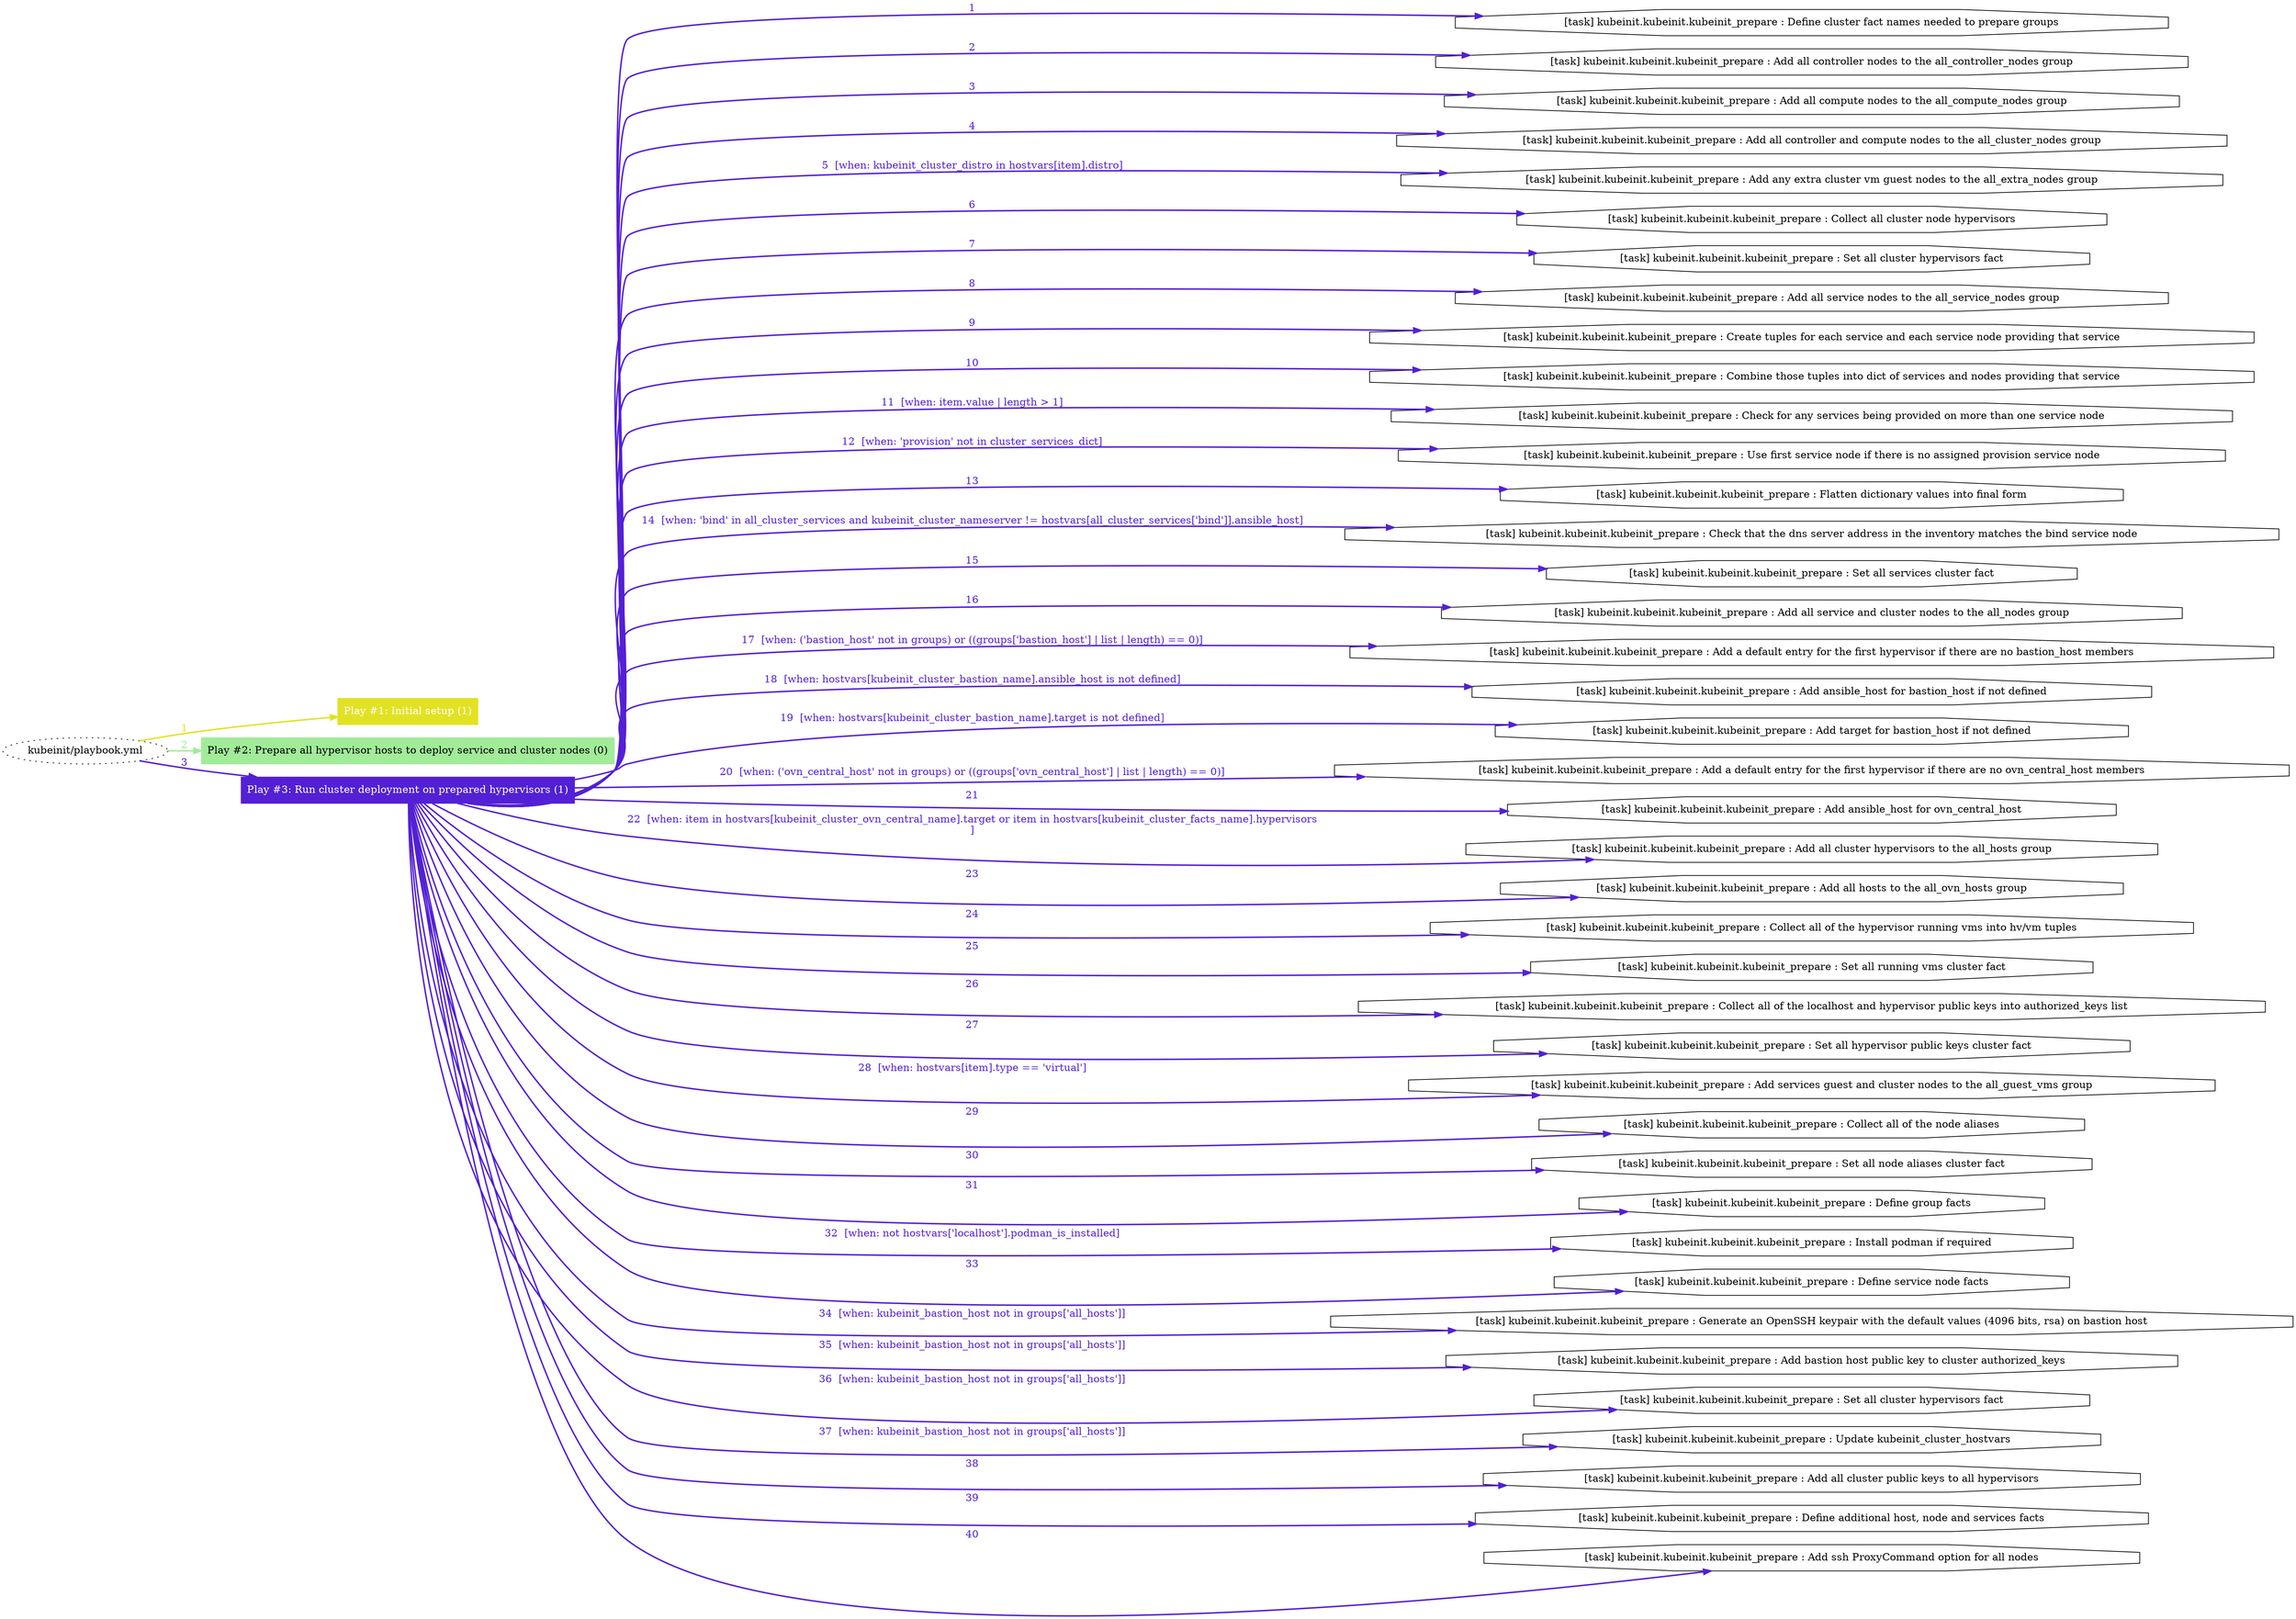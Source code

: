 digraph "kubeinit/playbook.yml "{
	graph [concentrate=true ordering=in rankdir=LR ratio=fill]
	edge [esep=5 sep=10]
	"kubeinit/playbook.yml" [id=root_node style=dotted]
	subgraph "Play #1: Initial setup (1) "{
		"Play #1: Initial setup (1)" [color="#e2e224" fontcolor="#ffffff" id="play_8a7087a4-1d30-447e-92be-56e4b9d329c7" shape=box style=filled tooltip=localhost]
		"kubeinit/playbook.yml" -> "Play #1: Initial setup (1)" [label=1 color="#e2e224" fontcolor="#e2e224" id="edge_fa4a85b4-3142-4fcc-a499-07f418a02c6d" style=bold]
	}
	subgraph "Play #2: Prepare all hypervisor hosts to deploy service and cluster nodes (0) "{
		"Play #2: Prepare all hypervisor hosts to deploy service and cluster nodes (0)" [color="#a1eb99" fontcolor="#000000" id="play_b8932059-1ab7-46cc-97f8-c8b14e6a4a1f" shape=box style=filled tooltip=""]
		"kubeinit/playbook.yml" -> "Play #2: Prepare all hypervisor hosts to deploy service and cluster nodes (0)" [label=2 color="#a1eb99" fontcolor="#a1eb99" id="edge_93bddd09-7d5e-4fb0-a1ad-d5a5eeb4fa6a" style=bold]
	}
	subgraph "Play #3: Run cluster deployment on prepared hypervisors (1) "{
		"Play #3: Run cluster deployment on prepared hypervisors (1)" [color="#5320d5" fontcolor="#ffffff" id="play_9c1d1d10-a381-46bd-a2c5-fa0ac5c98cf1" shape=box style=filled tooltip=localhost]
		"kubeinit/playbook.yml" -> "Play #3: Run cluster deployment on prepared hypervisors (1)" [label=3 color="#5320d5" fontcolor="#5320d5" id="edge_7d3f7250-26cd-4070-a658-c1e3d67a5473" style=bold]
		"task_054c4211-de4f-4dcc-b072-a74a63c65680" [label="[task] kubeinit.kubeinit.kubeinit_prepare : Define cluster fact names needed to prepare groups" id="task_054c4211-de4f-4dcc-b072-a74a63c65680" shape=octagon tooltip="[task] kubeinit.kubeinit.kubeinit_prepare : Define cluster fact names needed to prepare groups"]
		"Play #3: Run cluster deployment on prepared hypervisors (1)" -> "task_054c4211-de4f-4dcc-b072-a74a63c65680" [label=1 color="#5320d5" fontcolor="#5320d5" id="edge_60cc0e65-af13-4769-af93-2fd70747e09f" style=bold]
		"task_4705bb26-02b3-48bc-96fb-9a8f52dd5f11" [label="[task] kubeinit.kubeinit.kubeinit_prepare : Add all controller nodes to the all_controller_nodes group" id="task_4705bb26-02b3-48bc-96fb-9a8f52dd5f11" shape=octagon tooltip="[task] kubeinit.kubeinit.kubeinit_prepare : Add all controller nodes to the all_controller_nodes group"]
		"Play #3: Run cluster deployment on prepared hypervisors (1)" -> "task_4705bb26-02b3-48bc-96fb-9a8f52dd5f11" [label=2 color="#5320d5" fontcolor="#5320d5" id="edge_20bbefbc-4767-4476-aabc-3ddb1388fe93" style=bold]
		"task_7dc04faa-8794-4171-a66c-43513d298bf2" [label="[task] kubeinit.kubeinit.kubeinit_prepare : Add all compute nodes to the all_compute_nodes group" id="task_7dc04faa-8794-4171-a66c-43513d298bf2" shape=octagon tooltip="[task] kubeinit.kubeinit.kubeinit_prepare : Add all compute nodes to the all_compute_nodes group"]
		"Play #3: Run cluster deployment on prepared hypervisors (1)" -> "task_7dc04faa-8794-4171-a66c-43513d298bf2" [label=3 color="#5320d5" fontcolor="#5320d5" id="edge_62157d30-24b5-4e9a-9214-349d8bd32bb1" style=bold]
		"task_e8ce5808-5597-4719-a726-9dab525c739a" [label="[task] kubeinit.kubeinit.kubeinit_prepare : Add all controller and compute nodes to the all_cluster_nodes group" id="task_e8ce5808-5597-4719-a726-9dab525c739a" shape=octagon tooltip="[task] kubeinit.kubeinit.kubeinit_prepare : Add all controller and compute nodes to the all_cluster_nodes group"]
		"Play #3: Run cluster deployment on prepared hypervisors (1)" -> "task_e8ce5808-5597-4719-a726-9dab525c739a" [label=4 color="#5320d5" fontcolor="#5320d5" id="edge_b890696b-dd75-49f2-b5d9-ad87d0ec8889" style=bold]
		"task_49fdda43-354c-4340-8136-5857ad0ce61b" [label="[task] kubeinit.kubeinit.kubeinit_prepare : Add any extra cluster vm guest nodes to the all_extra_nodes group" id="task_49fdda43-354c-4340-8136-5857ad0ce61b" shape=octagon tooltip="[task] kubeinit.kubeinit.kubeinit_prepare : Add any extra cluster vm guest nodes to the all_extra_nodes group"]
		"Play #3: Run cluster deployment on prepared hypervisors (1)" -> "task_49fdda43-354c-4340-8136-5857ad0ce61b" [label="5  [when: kubeinit_cluster_distro in hostvars[item].distro]" color="#5320d5" fontcolor="#5320d5" id="edge_3d4eeeda-6507-4656-b359-25f5bc2857bd" style=bold]
		"task_9ba5bb70-8bdb-435e-b1ba-27e1027a96df" [label="[task] kubeinit.kubeinit.kubeinit_prepare : Collect all cluster node hypervisors" id="task_9ba5bb70-8bdb-435e-b1ba-27e1027a96df" shape=octagon tooltip="[task] kubeinit.kubeinit.kubeinit_prepare : Collect all cluster node hypervisors"]
		"Play #3: Run cluster deployment on prepared hypervisors (1)" -> "task_9ba5bb70-8bdb-435e-b1ba-27e1027a96df" [label=6 color="#5320d5" fontcolor="#5320d5" id="edge_e226de6e-1abd-4d66-8602-38854d15cee4" style=bold]
		"task_7f75256d-5b84-4d88-9c81-469017802824" [label="[task] kubeinit.kubeinit.kubeinit_prepare : Set all cluster hypervisors fact" id="task_7f75256d-5b84-4d88-9c81-469017802824" shape=octagon tooltip="[task] kubeinit.kubeinit.kubeinit_prepare : Set all cluster hypervisors fact"]
		"Play #3: Run cluster deployment on prepared hypervisors (1)" -> "task_7f75256d-5b84-4d88-9c81-469017802824" [label=7 color="#5320d5" fontcolor="#5320d5" id="edge_a0f9c765-d2e6-4471-87bb-d43308bd8944" style=bold]
		"task_a262cb2c-e5e1-4bb3-b1d0-2eb121d1632c" [label="[task] kubeinit.kubeinit.kubeinit_prepare : Add all service nodes to the all_service_nodes group" id="task_a262cb2c-e5e1-4bb3-b1d0-2eb121d1632c" shape=octagon tooltip="[task] kubeinit.kubeinit.kubeinit_prepare : Add all service nodes to the all_service_nodes group"]
		"Play #3: Run cluster deployment on prepared hypervisors (1)" -> "task_a262cb2c-e5e1-4bb3-b1d0-2eb121d1632c" [label=8 color="#5320d5" fontcolor="#5320d5" id="edge_f488ec81-f7e9-4f0c-a773-455e47187cf0" style=bold]
		"task_64165e28-a6af-4560-a6a6-9f70d6a18a7a" [label="[task] kubeinit.kubeinit.kubeinit_prepare : Create tuples for each service and each service node providing that service" id="task_64165e28-a6af-4560-a6a6-9f70d6a18a7a" shape=octagon tooltip="[task] kubeinit.kubeinit.kubeinit_prepare : Create tuples for each service and each service node providing that service"]
		"Play #3: Run cluster deployment on prepared hypervisors (1)" -> "task_64165e28-a6af-4560-a6a6-9f70d6a18a7a" [label=9 color="#5320d5" fontcolor="#5320d5" id="edge_cf8121b3-116f-45ec-9cf2-d16312537a3a" style=bold]
		"task_8493a1ba-cc07-493e-a20f-ae1723bf7b02" [label="[task] kubeinit.kubeinit.kubeinit_prepare : Combine those tuples into dict of services and nodes providing that service" id="task_8493a1ba-cc07-493e-a20f-ae1723bf7b02" shape=octagon tooltip="[task] kubeinit.kubeinit.kubeinit_prepare : Combine those tuples into dict of services and nodes providing that service"]
		"Play #3: Run cluster deployment on prepared hypervisors (1)" -> "task_8493a1ba-cc07-493e-a20f-ae1723bf7b02" [label=10 color="#5320d5" fontcolor="#5320d5" id="edge_2b93c116-3c14-40b1-b6d1-2dbd62543bce" style=bold]
		"task_b36e04e4-1e3a-45aa-94a8-4cdd8bcb5ce8" [label="[task] kubeinit.kubeinit.kubeinit_prepare : Check for any services being provided on more than one service node" id="task_b36e04e4-1e3a-45aa-94a8-4cdd8bcb5ce8" shape=octagon tooltip="[task] kubeinit.kubeinit.kubeinit_prepare : Check for any services being provided on more than one service node"]
		"Play #3: Run cluster deployment on prepared hypervisors (1)" -> "task_b36e04e4-1e3a-45aa-94a8-4cdd8bcb5ce8" [label="11  [when: item.value | length > 1]" color="#5320d5" fontcolor="#5320d5" id="edge_fbd7da4a-7d3a-4d94-ba2a-ff4089091c25" style=bold]
		"task_d2c31fe4-5eb2-4dc7-9afe-b7f8c7fac2b2" [label="[task] kubeinit.kubeinit.kubeinit_prepare : Use first service node if there is no assigned provision service node" id="task_d2c31fe4-5eb2-4dc7-9afe-b7f8c7fac2b2" shape=octagon tooltip="[task] kubeinit.kubeinit.kubeinit_prepare : Use first service node if there is no assigned provision service node"]
		"Play #3: Run cluster deployment on prepared hypervisors (1)" -> "task_d2c31fe4-5eb2-4dc7-9afe-b7f8c7fac2b2" [label="12  [when: 'provision' not in cluster_services_dict]" color="#5320d5" fontcolor="#5320d5" id="edge_9df28ab3-d76b-44a7-9f6f-75addd1ac31d" style=bold]
		"task_0978ee3c-4ccc-40ab-8d48-d987669020b9" [label="[task] kubeinit.kubeinit.kubeinit_prepare : Flatten dictionary values into final form" id="task_0978ee3c-4ccc-40ab-8d48-d987669020b9" shape=octagon tooltip="[task] kubeinit.kubeinit.kubeinit_prepare : Flatten dictionary values into final form"]
		"Play #3: Run cluster deployment on prepared hypervisors (1)" -> "task_0978ee3c-4ccc-40ab-8d48-d987669020b9" [label=13 color="#5320d5" fontcolor="#5320d5" id="edge_67ed7c0b-6e81-4d68-89a6-c2b78f55c698" style=bold]
		"task_a30d0c25-721f-4f5c-9f7f-db5c6b59193f" [label="[task] kubeinit.kubeinit.kubeinit_prepare : Check that the dns server address in the inventory matches the bind service node" id="task_a30d0c25-721f-4f5c-9f7f-db5c6b59193f" shape=octagon tooltip="[task] kubeinit.kubeinit.kubeinit_prepare : Check that the dns server address in the inventory matches the bind service node"]
		"Play #3: Run cluster deployment on prepared hypervisors (1)" -> "task_a30d0c25-721f-4f5c-9f7f-db5c6b59193f" [label="14  [when: 'bind' in all_cluster_services and kubeinit_cluster_nameserver != hostvars[all_cluster_services['bind']].ansible_host]" color="#5320d5" fontcolor="#5320d5" id="edge_180554d9-c38a-4807-85e4-1a55d58ccf0a" style=bold]
		"task_47570bdf-651f-4285-9b45-02d03cd9b544" [label="[task] kubeinit.kubeinit.kubeinit_prepare : Set all services cluster fact" id="task_47570bdf-651f-4285-9b45-02d03cd9b544" shape=octagon tooltip="[task] kubeinit.kubeinit.kubeinit_prepare : Set all services cluster fact"]
		"Play #3: Run cluster deployment on prepared hypervisors (1)" -> "task_47570bdf-651f-4285-9b45-02d03cd9b544" [label=15 color="#5320d5" fontcolor="#5320d5" id="edge_9e32c5a6-3726-4a1e-81fa-22d895df6ca3" style=bold]
		"task_02592e5b-a139-4ff7-83f3-3133b3561245" [label="[task] kubeinit.kubeinit.kubeinit_prepare : Add all service and cluster nodes to the all_nodes group" id="task_02592e5b-a139-4ff7-83f3-3133b3561245" shape=octagon tooltip="[task] kubeinit.kubeinit.kubeinit_prepare : Add all service and cluster nodes to the all_nodes group"]
		"Play #3: Run cluster deployment on prepared hypervisors (1)" -> "task_02592e5b-a139-4ff7-83f3-3133b3561245" [label=16 color="#5320d5" fontcolor="#5320d5" id="edge_d9c207d7-1317-415c-a3bf-43b33435cae0" style=bold]
		"task_c3d31d14-78a7-4ebc-88ab-d2df79a501c5" [label="[task] kubeinit.kubeinit.kubeinit_prepare : Add a default entry for the first hypervisor if there are no bastion_host members" id="task_c3d31d14-78a7-4ebc-88ab-d2df79a501c5" shape=octagon tooltip="[task] kubeinit.kubeinit.kubeinit_prepare : Add a default entry for the first hypervisor if there are no bastion_host members"]
		"Play #3: Run cluster deployment on prepared hypervisors (1)" -> "task_c3d31d14-78a7-4ebc-88ab-d2df79a501c5" [label="17  [when: ('bastion_host' not in groups) or ((groups['bastion_host'] | list | length) == 0)]" color="#5320d5" fontcolor="#5320d5" id="edge_72f5dc4a-ca3a-40d9-bbfc-e298025383a4" style=bold]
		"task_ef128d4c-f80c-44ad-8838-25f63a5a82f0" [label="[task] kubeinit.kubeinit.kubeinit_prepare : Add ansible_host for bastion_host if not defined" id="task_ef128d4c-f80c-44ad-8838-25f63a5a82f0" shape=octagon tooltip="[task] kubeinit.kubeinit.kubeinit_prepare : Add ansible_host for bastion_host if not defined"]
		"Play #3: Run cluster deployment on prepared hypervisors (1)" -> "task_ef128d4c-f80c-44ad-8838-25f63a5a82f0" [label="18  [when: hostvars[kubeinit_cluster_bastion_name].ansible_host is not defined]" color="#5320d5" fontcolor="#5320d5" id="edge_df13a6ca-b9f6-4315-a08f-84e1d9e11ead" style=bold]
		"task_c9291ef4-bdc4-41c4-98d1-cac7eb0c6a3f" [label="[task] kubeinit.kubeinit.kubeinit_prepare : Add target for bastion_host if not defined" id="task_c9291ef4-bdc4-41c4-98d1-cac7eb0c6a3f" shape=octagon tooltip="[task] kubeinit.kubeinit.kubeinit_prepare : Add target for bastion_host if not defined"]
		"Play #3: Run cluster deployment on prepared hypervisors (1)" -> "task_c9291ef4-bdc4-41c4-98d1-cac7eb0c6a3f" [label="19  [when: hostvars[kubeinit_cluster_bastion_name].target is not defined]" color="#5320d5" fontcolor="#5320d5" id="edge_3d8ac7cd-35ef-4976-997a-21cd89369469" style=bold]
		"task_b6ec6dea-ecc5-4fef-8e54-eca90c36680f" [label="[task] kubeinit.kubeinit.kubeinit_prepare : Add a default entry for the first hypervisor if there are no ovn_central_host members" id="task_b6ec6dea-ecc5-4fef-8e54-eca90c36680f" shape=octagon tooltip="[task] kubeinit.kubeinit.kubeinit_prepare : Add a default entry for the first hypervisor if there are no ovn_central_host members"]
		"Play #3: Run cluster deployment on prepared hypervisors (1)" -> "task_b6ec6dea-ecc5-4fef-8e54-eca90c36680f" [label="20  [when: ('ovn_central_host' not in groups) or ((groups['ovn_central_host'] | list | length) == 0)]" color="#5320d5" fontcolor="#5320d5" id="edge_a3148ed4-d984-4ddd-a51f-11c441b84c17" style=bold]
		"task_3fb6866e-e55a-464c-b5d9-2bc2c3fc7ba9" [label="[task] kubeinit.kubeinit.kubeinit_prepare : Add ansible_host for ovn_central_host" id="task_3fb6866e-e55a-464c-b5d9-2bc2c3fc7ba9" shape=octagon tooltip="[task] kubeinit.kubeinit.kubeinit_prepare : Add ansible_host for ovn_central_host"]
		"Play #3: Run cluster deployment on prepared hypervisors (1)" -> "task_3fb6866e-e55a-464c-b5d9-2bc2c3fc7ba9" [label=21 color="#5320d5" fontcolor="#5320d5" id="edge_1e04fe58-f3de-4316-b2f7-08ef0ea51c2d" style=bold]
		"task_57814d73-85ce-4998-9796-429a86d9cad6" [label="[task] kubeinit.kubeinit.kubeinit_prepare : Add all cluster hypervisors to the all_hosts group" id="task_57814d73-85ce-4998-9796-429a86d9cad6" shape=octagon tooltip="[task] kubeinit.kubeinit.kubeinit_prepare : Add all cluster hypervisors to the all_hosts group"]
		"Play #3: Run cluster deployment on prepared hypervisors (1)" -> "task_57814d73-85ce-4998-9796-429a86d9cad6" [label="22  [when: item in hostvars[kubeinit_cluster_ovn_central_name].target or item in hostvars[kubeinit_cluster_facts_name].hypervisors
]" color="#5320d5" fontcolor="#5320d5" id="edge_1c1cf0a5-acf3-49ee-9219-25a28981589f" style=bold]
		"task_5de44069-30ec-4f37-ad4a-4e4ff4e45b41" [label="[task] kubeinit.kubeinit.kubeinit_prepare : Add all hosts to the all_ovn_hosts group" id="task_5de44069-30ec-4f37-ad4a-4e4ff4e45b41" shape=octagon tooltip="[task] kubeinit.kubeinit.kubeinit_prepare : Add all hosts to the all_ovn_hosts group"]
		"Play #3: Run cluster deployment on prepared hypervisors (1)" -> "task_5de44069-30ec-4f37-ad4a-4e4ff4e45b41" [label=23 color="#5320d5" fontcolor="#5320d5" id="edge_0eec32b2-1f45-4aa0-bcf1-0ebe02dffbcb" style=bold]
		"task_4c50bc2d-7319-4254-90a2-4a06a2ac009c" [label="[task] kubeinit.kubeinit.kubeinit_prepare : Collect all of the hypervisor running vms into hv/vm tuples" id="task_4c50bc2d-7319-4254-90a2-4a06a2ac009c" shape=octagon tooltip="[task] kubeinit.kubeinit.kubeinit_prepare : Collect all of the hypervisor running vms into hv/vm tuples"]
		"Play #3: Run cluster deployment on prepared hypervisors (1)" -> "task_4c50bc2d-7319-4254-90a2-4a06a2ac009c" [label=24 color="#5320d5" fontcolor="#5320d5" id="edge_51154b75-0af1-483f-ad3a-3dcfc632a519" style=bold]
		"task_1ac6b38b-86e1-4b01-a0d8-0822ae9a258d" [label="[task] kubeinit.kubeinit.kubeinit_prepare : Set all running vms cluster fact" id="task_1ac6b38b-86e1-4b01-a0d8-0822ae9a258d" shape=octagon tooltip="[task] kubeinit.kubeinit.kubeinit_prepare : Set all running vms cluster fact"]
		"Play #3: Run cluster deployment on prepared hypervisors (1)" -> "task_1ac6b38b-86e1-4b01-a0d8-0822ae9a258d" [label=25 color="#5320d5" fontcolor="#5320d5" id="edge_356db7cf-0684-4529-acb0-a0a183ed932d" style=bold]
		"task_58f01b27-7e06-4c7e-9d1b-5238933b5e11" [label="[task] kubeinit.kubeinit.kubeinit_prepare : Collect all of the localhost and hypervisor public keys into authorized_keys list" id="task_58f01b27-7e06-4c7e-9d1b-5238933b5e11" shape=octagon tooltip="[task] kubeinit.kubeinit.kubeinit_prepare : Collect all of the localhost and hypervisor public keys into authorized_keys list"]
		"Play #3: Run cluster deployment on prepared hypervisors (1)" -> "task_58f01b27-7e06-4c7e-9d1b-5238933b5e11" [label=26 color="#5320d5" fontcolor="#5320d5" id="edge_be33f876-b946-4dce-a901-cd5c234eccef" style=bold]
		"task_3b7edc4f-a0ee-4952-b9c9-4a386958d9ca" [label="[task] kubeinit.kubeinit.kubeinit_prepare : Set all hypervisor public keys cluster fact" id="task_3b7edc4f-a0ee-4952-b9c9-4a386958d9ca" shape=octagon tooltip="[task] kubeinit.kubeinit.kubeinit_prepare : Set all hypervisor public keys cluster fact"]
		"Play #3: Run cluster deployment on prepared hypervisors (1)" -> "task_3b7edc4f-a0ee-4952-b9c9-4a386958d9ca" [label=27 color="#5320d5" fontcolor="#5320d5" id="edge_28a8446d-6790-4a71-882a-3a2b6789e2b5" style=bold]
		"task_37056dff-0812-4c6c-acba-df30e951cb00" [label="[task] kubeinit.kubeinit.kubeinit_prepare : Add services guest and cluster nodes to the all_guest_vms group" id="task_37056dff-0812-4c6c-acba-df30e951cb00" shape=octagon tooltip="[task] kubeinit.kubeinit.kubeinit_prepare : Add services guest and cluster nodes to the all_guest_vms group"]
		"Play #3: Run cluster deployment on prepared hypervisors (1)" -> "task_37056dff-0812-4c6c-acba-df30e951cb00" [label="28  [when: hostvars[item].type == 'virtual']" color="#5320d5" fontcolor="#5320d5" id="edge_f488fe8c-ab1a-413d-b2cb-d5089461bd5f" style=bold]
		"task_f7a4d8ee-a95d-4fd8-b0ed-c85e071ffdf1" [label="[task] kubeinit.kubeinit.kubeinit_prepare : Collect all of the node aliases" id="task_f7a4d8ee-a95d-4fd8-b0ed-c85e071ffdf1" shape=octagon tooltip="[task] kubeinit.kubeinit.kubeinit_prepare : Collect all of the node aliases"]
		"Play #3: Run cluster deployment on prepared hypervisors (1)" -> "task_f7a4d8ee-a95d-4fd8-b0ed-c85e071ffdf1" [label=29 color="#5320d5" fontcolor="#5320d5" id="edge_147fe3f7-3b7d-47de-ba98-1cb50ded718a" style=bold]
		"task_36476ca7-4f38-44f9-bf08-9c4751438e2a" [label="[task] kubeinit.kubeinit.kubeinit_prepare : Set all node aliases cluster fact" id="task_36476ca7-4f38-44f9-bf08-9c4751438e2a" shape=octagon tooltip="[task] kubeinit.kubeinit.kubeinit_prepare : Set all node aliases cluster fact"]
		"Play #3: Run cluster deployment on prepared hypervisors (1)" -> "task_36476ca7-4f38-44f9-bf08-9c4751438e2a" [label=30 color="#5320d5" fontcolor="#5320d5" id="edge_cf452690-abc7-4441-98bd-da31868e360b" style=bold]
		"task_8fc8f221-08c2-4fe5-a8ce-e07dedd21ba5" [label="[task] kubeinit.kubeinit.kubeinit_prepare : Define group facts" id="task_8fc8f221-08c2-4fe5-a8ce-e07dedd21ba5" shape=octagon tooltip="[task] kubeinit.kubeinit.kubeinit_prepare : Define group facts"]
		"Play #3: Run cluster deployment on prepared hypervisors (1)" -> "task_8fc8f221-08c2-4fe5-a8ce-e07dedd21ba5" [label=31 color="#5320d5" fontcolor="#5320d5" id="edge_a277d39c-7e67-4dba-875b-e58ac21d144c" style=bold]
		"task_5d170fb0-6cf7-41f9-9f11-46ae758b3219" [label="[task] kubeinit.kubeinit.kubeinit_prepare : Install podman if required" id="task_5d170fb0-6cf7-41f9-9f11-46ae758b3219" shape=octagon tooltip="[task] kubeinit.kubeinit.kubeinit_prepare : Install podman if required"]
		"Play #3: Run cluster deployment on prepared hypervisors (1)" -> "task_5d170fb0-6cf7-41f9-9f11-46ae758b3219" [label="32  [when: not hostvars['localhost'].podman_is_installed]" color="#5320d5" fontcolor="#5320d5" id="edge_4123414b-c9d8-4581-8aa0-b109ddc5b200" style=bold]
		"task_c4320906-eb26-4e7b-b9a6-fdcef50d8d0b" [label="[task] kubeinit.kubeinit.kubeinit_prepare : Define service node facts" id="task_c4320906-eb26-4e7b-b9a6-fdcef50d8d0b" shape=octagon tooltip="[task] kubeinit.kubeinit.kubeinit_prepare : Define service node facts"]
		"Play #3: Run cluster deployment on prepared hypervisors (1)" -> "task_c4320906-eb26-4e7b-b9a6-fdcef50d8d0b" [label=33 color="#5320d5" fontcolor="#5320d5" id="edge_4cb02487-2c1c-4aeb-b98e-a2ee60c7b936" style=bold]
		"task_9c95d1bb-1e74-4606-8197-36eacd6301ef" [label="[task] kubeinit.kubeinit.kubeinit_prepare : Generate an OpenSSH keypair with the default values (4096 bits, rsa) on bastion host" id="task_9c95d1bb-1e74-4606-8197-36eacd6301ef" shape=octagon tooltip="[task] kubeinit.kubeinit.kubeinit_prepare : Generate an OpenSSH keypair with the default values (4096 bits, rsa) on bastion host"]
		"Play #3: Run cluster deployment on prepared hypervisors (1)" -> "task_9c95d1bb-1e74-4606-8197-36eacd6301ef" [label="34  [when: kubeinit_bastion_host not in groups['all_hosts']]" color="#5320d5" fontcolor="#5320d5" id="edge_2434ccdb-a282-457a-bfa3-e6a3f5540888" style=bold]
		"task_ff8f8fee-5214-47b8-b27c-9f303cb39ed4" [label="[task] kubeinit.kubeinit.kubeinit_prepare : Add bastion host public key to cluster authorized_keys" id="task_ff8f8fee-5214-47b8-b27c-9f303cb39ed4" shape=octagon tooltip="[task] kubeinit.kubeinit.kubeinit_prepare : Add bastion host public key to cluster authorized_keys"]
		"Play #3: Run cluster deployment on prepared hypervisors (1)" -> "task_ff8f8fee-5214-47b8-b27c-9f303cb39ed4" [label="35  [when: kubeinit_bastion_host not in groups['all_hosts']]" color="#5320d5" fontcolor="#5320d5" id="edge_a0e9c49e-b3ab-490d-b218-b51f895b3310" style=bold]
		"task_7b981f4c-549c-453d-858b-3db51b01e07c" [label="[task] kubeinit.kubeinit.kubeinit_prepare : Set all cluster hypervisors fact" id="task_7b981f4c-549c-453d-858b-3db51b01e07c" shape=octagon tooltip="[task] kubeinit.kubeinit.kubeinit_prepare : Set all cluster hypervisors fact"]
		"Play #3: Run cluster deployment on prepared hypervisors (1)" -> "task_7b981f4c-549c-453d-858b-3db51b01e07c" [label="36  [when: kubeinit_bastion_host not in groups['all_hosts']]" color="#5320d5" fontcolor="#5320d5" id="edge_12781224-d1b3-45b5-bc77-0e838ce4ce27" style=bold]
		"task_ade1cb3b-e0ac-4ba1-a188-0d3086c0d29c" [label="[task] kubeinit.kubeinit.kubeinit_prepare : Update kubeinit_cluster_hostvars" id="task_ade1cb3b-e0ac-4ba1-a188-0d3086c0d29c" shape=octagon tooltip="[task] kubeinit.kubeinit.kubeinit_prepare : Update kubeinit_cluster_hostvars"]
		"Play #3: Run cluster deployment on prepared hypervisors (1)" -> "task_ade1cb3b-e0ac-4ba1-a188-0d3086c0d29c" [label="37  [when: kubeinit_bastion_host not in groups['all_hosts']]" color="#5320d5" fontcolor="#5320d5" id="edge_a160f0fb-1e82-4f8c-add8-079d1e193b13" style=bold]
		"task_a8f187b3-ba38-4dc2-a304-0842b10c2a35" [label="[task] kubeinit.kubeinit.kubeinit_prepare : Add all cluster public keys to all hypervisors" id="task_a8f187b3-ba38-4dc2-a304-0842b10c2a35" shape=octagon tooltip="[task] kubeinit.kubeinit.kubeinit_prepare : Add all cluster public keys to all hypervisors"]
		"Play #3: Run cluster deployment on prepared hypervisors (1)" -> "task_a8f187b3-ba38-4dc2-a304-0842b10c2a35" [label=38 color="#5320d5" fontcolor="#5320d5" id="edge_f811eced-7bdf-468a-9c25-6d9c1c9d131e" style=bold]
		"task_b6c67caa-864d-4e51-91fe-7fe35622adef" [label="[task] kubeinit.kubeinit.kubeinit_prepare : Define additional host, node and services facts" id="task_b6c67caa-864d-4e51-91fe-7fe35622adef" shape=octagon tooltip="[task] kubeinit.kubeinit.kubeinit_prepare : Define additional host, node and services facts"]
		"Play #3: Run cluster deployment on prepared hypervisors (1)" -> "task_b6c67caa-864d-4e51-91fe-7fe35622adef" [label=39 color="#5320d5" fontcolor="#5320d5" id="edge_8afeac9d-4270-443a-bcf0-8a088da1d1ea" style=bold]
		"task_1aea4fc2-17a3-4bb1-a0c0-85c242a7ca42" [label="[task] kubeinit.kubeinit.kubeinit_prepare : Add ssh ProxyCommand option for all nodes" id="task_1aea4fc2-17a3-4bb1-a0c0-85c242a7ca42" shape=octagon tooltip="[task] kubeinit.kubeinit.kubeinit_prepare : Add ssh ProxyCommand option for all nodes"]
		"Play #3: Run cluster deployment on prepared hypervisors (1)" -> "task_1aea4fc2-17a3-4bb1-a0c0-85c242a7ca42" [label=40 color="#5320d5" fontcolor="#5320d5" id="edge_8dc38a29-c0cb-4a02-9f28-6e0f2fc7b31b" style=bold]
	}
}
